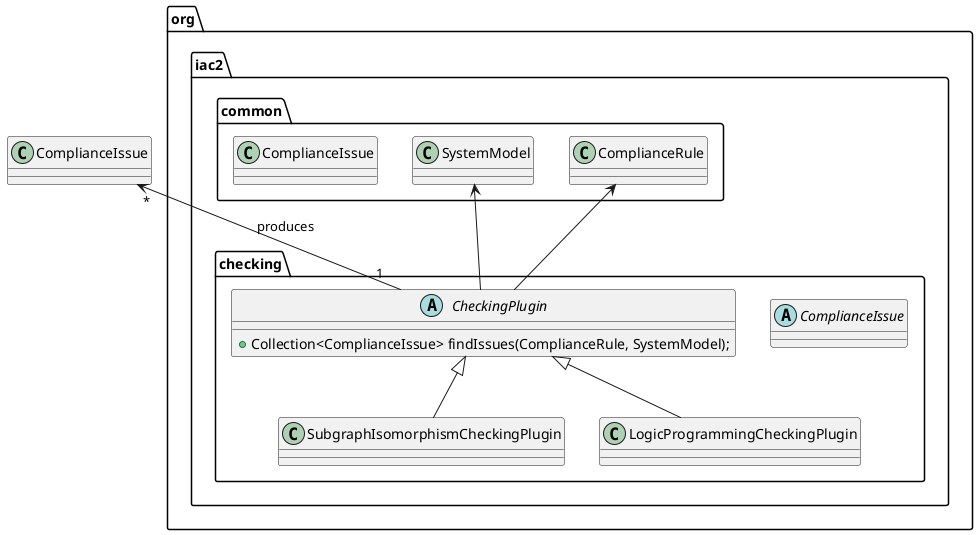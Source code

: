 @startuml
'https://plantuml.com/class-diagram
package org.iac2.common {
class ComplianceRule
class SystemModel
class ComplianceIssue
}

package org.iac2.checking {
    abstract class ComplianceIssue {
    }

    abstract class CheckingPlugin {
    + Collection<ComplianceIssue> findIssues(ComplianceRule, SystemModel);
    }
    CheckingPlugin <|-- SubgraphIsomorphismCheckingPlugin
    CheckingPlugin <|-- LogicProgrammingCheckingPlugin

}

CheckingPlugin -up-> ComplianceRule
CheckingPlugin -up-> SystemModel
CheckingPlugin "1" -up-> "*" ComplianceIssue : produces


@enduml